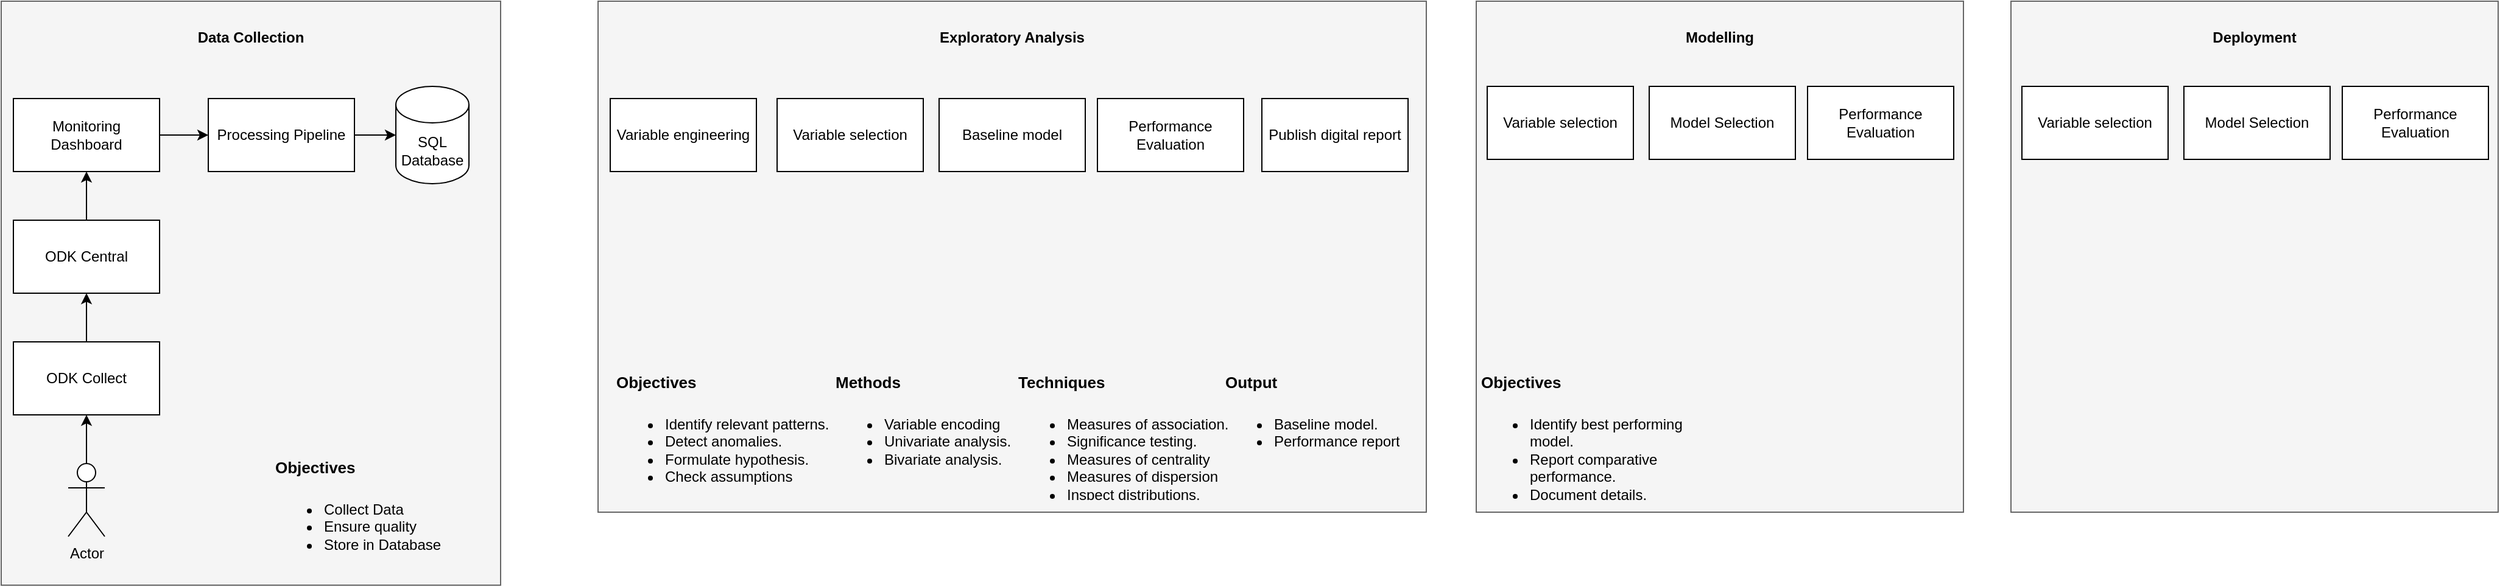 <mxfile version="13.7.3" type="device"><diagram id="jFOHnR8mKilamgEM2A7O" name="Page-1"><mxGraphModel dx="1673" dy="934" grid="1" gridSize="10" guides="1" tooltips="1" connect="1" arrows="1" fold="1" page="1" pageScale="1" pageWidth="827" pageHeight="1169" math="0" shadow="0"><root><mxCell id="0"/><mxCell id="1" parent="0"/><mxCell id="NvHOK0K9a2219yp1EVy4-14" value="" style="rounded=0;whiteSpace=wrap;html=1;fillColor=#f5f5f5;strokeColor=#666666;fontColor=#333333;" vertex="1" parent="1"><mxGeometry x="30" y="80" width="410" height="480" as="geometry"/></mxCell><mxCell id="NvHOK0K9a2219yp1EVy4-4" style="edgeStyle=orthogonalEdgeStyle;rounded=0;orthogonalLoop=1;jettySize=auto;html=1;entryX=0.5;entryY=1;entryDx=0;entryDy=0;" edge="1" parent="1" source="NvHOK0K9a2219yp1EVy4-1" target="NvHOK0K9a2219yp1EVy4-2"><mxGeometry relative="1" as="geometry"/></mxCell><mxCell id="NvHOK0K9a2219yp1EVy4-1" value="ODK Collect" style="rounded=0;whiteSpace=wrap;html=1;" vertex="1" parent="1"><mxGeometry x="40" y="360" width="120" height="60" as="geometry"/></mxCell><mxCell id="NvHOK0K9a2219yp1EVy4-28" style="edgeStyle=orthogonalEdgeStyle;rounded=0;orthogonalLoop=1;jettySize=auto;html=1;" edge="1" parent="1" source="NvHOK0K9a2219yp1EVy4-2" target="NvHOK0K9a2219yp1EVy4-11"><mxGeometry relative="1" as="geometry"/></mxCell><mxCell id="NvHOK0K9a2219yp1EVy4-2" value="ODK Central" style="rounded=0;whiteSpace=wrap;html=1;" vertex="1" parent="1"><mxGeometry x="40" y="260" width="120" height="60" as="geometry"/></mxCell><mxCell id="NvHOK0K9a2219yp1EVy4-30" style="edgeStyle=orthogonalEdgeStyle;rounded=0;orthogonalLoop=1;jettySize=auto;html=1;exitX=1;exitY=0.5;exitDx=0;exitDy=0;entryX=0;entryY=0.5;entryDx=0;entryDy=0;entryPerimeter=0;" edge="1" parent="1" source="NvHOK0K9a2219yp1EVy4-6" target="NvHOK0K9a2219yp1EVy4-25"><mxGeometry relative="1" as="geometry"/></mxCell><mxCell id="NvHOK0K9a2219yp1EVy4-6" value="Processing Pipeline" style="rounded=0;whiteSpace=wrap;html=1;" vertex="1" parent="1"><mxGeometry x="200" y="160" width="120" height="60" as="geometry"/></mxCell><mxCell id="NvHOK0K9a2219yp1EVy4-8" style="edgeStyle=orthogonalEdgeStyle;rounded=0;orthogonalLoop=1;jettySize=auto;html=1;" edge="1" parent="1" source="NvHOK0K9a2219yp1EVy4-7" target="NvHOK0K9a2219yp1EVy4-1"><mxGeometry relative="1" as="geometry"/></mxCell><mxCell id="NvHOK0K9a2219yp1EVy4-7" value="Actor" style="shape=umlActor;verticalLabelPosition=bottom;verticalAlign=top;html=1;outlineConnect=0;" vertex="1" parent="1"><mxGeometry x="85" y="460" width="30" height="60" as="geometry"/></mxCell><mxCell id="NvHOK0K9a2219yp1EVy4-29" style="edgeStyle=orthogonalEdgeStyle;rounded=0;orthogonalLoop=1;jettySize=auto;html=1;exitX=1;exitY=0.5;exitDx=0;exitDy=0;entryX=0;entryY=0.5;entryDx=0;entryDy=0;" edge="1" parent="1" source="NvHOK0K9a2219yp1EVy4-11" target="NvHOK0K9a2219yp1EVy4-6"><mxGeometry relative="1" as="geometry"/></mxCell><mxCell id="NvHOK0K9a2219yp1EVy4-11" value="Monitoring Dashboard" style="rounded=0;whiteSpace=wrap;html=1;" vertex="1" parent="1"><mxGeometry x="40" y="160" width="120" height="60" as="geometry"/></mxCell><mxCell id="NvHOK0K9a2219yp1EVy4-15" value="&lt;b&gt;&lt;font style=&quot;font-size: 12px&quot;&gt;Data Collection&lt;/font&gt;&lt;/b&gt;" style="text;html=1;strokeColor=none;fillColor=none;align=center;verticalAlign=middle;whiteSpace=wrap;rounded=0;" vertex="1" parent="1"><mxGeometry x="30" y="80" width="410" height="60" as="geometry"/></mxCell><mxCell id="NvHOK0K9a2219yp1EVy4-25" value="SQL&lt;br&gt;Database" style="shape=cylinder3;whiteSpace=wrap;html=1;boundedLbl=1;backgroundOutline=1;size=15;" vertex="1" parent="1"><mxGeometry x="354" y="150" width="60" height="80" as="geometry"/></mxCell><mxCell id="NvHOK0K9a2219yp1EVy4-32" value="" style="rounded=0;whiteSpace=wrap;html=1;fillColor=#f5f5f5;strokeColor=#666666;fontColor=#333333;" vertex="1" parent="1"><mxGeometry x="520" y="80" width="680" height="420" as="geometry"/></mxCell><mxCell id="NvHOK0K9a2219yp1EVy4-41" value="Variable engineering" style="rounded=0;whiteSpace=wrap;html=1;" vertex="1" parent="1"><mxGeometry x="530" y="160" width="120" height="60" as="geometry"/></mxCell><mxCell id="NvHOK0K9a2219yp1EVy4-42" value="Variable selection" style="rounded=0;whiteSpace=wrap;html=1;" vertex="1" parent="1"><mxGeometry x="667" y="160" width="120" height="60" as="geometry"/></mxCell><mxCell id="NvHOK0K9a2219yp1EVy4-43" value="Baseline model" style="rounded=0;whiteSpace=wrap;html=1;" vertex="1" parent="1"><mxGeometry x="800" y="160" width="120" height="60" as="geometry"/></mxCell><mxCell id="NvHOK0K9a2219yp1EVy4-44" value="Performance Evaluation" style="rounded=0;whiteSpace=wrap;html=1;" vertex="1" parent="1"><mxGeometry x="930" y="160" width="120" height="60" as="geometry"/></mxCell><mxCell id="NvHOK0K9a2219yp1EVy4-45" value="&lt;b&gt;&lt;font style=&quot;font-size: 12px&quot;&gt;Exploratory Analysis&lt;/font&gt;&lt;/b&gt;" style="text;html=1;align=center;verticalAlign=middle;whiteSpace=wrap;rounded=0;" vertex="1" parent="1"><mxGeometry x="520" y="80" width="680" height="60" as="geometry"/></mxCell><mxCell id="NvHOK0K9a2219yp1EVy4-47" value="&lt;h1&gt;&lt;font style=&quot;font-size: 13px&quot;&gt;Objectives&lt;/font&gt;&lt;/h1&gt;&lt;p&gt;&lt;/p&gt;&lt;ul&gt;&lt;li&gt;Identify relevant patterns.&lt;/li&gt;&lt;li&gt;Detect anomalies.&lt;/li&gt;&lt;li&gt;Formulate hypothesis.&lt;/li&gt;&lt;li&gt;Check assumptions&lt;/li&gt;&lt;/ul&gt;&lt;p&gt;&lt;/p&gt;" style="text;html=1;strokeColor=none;fillColor=none;spacing=5;spacingTop=-20;whiteSpace=wrap;overflow=hidden;rounded=0;" vertex="1" parent="1"><mxGeometry x="530" y="370" width="190" height="120" as="geometry"/></mxCell><mxCell id="NvHOK0K9a2219yp1EVy4-48" value="&lt;h1&gt;&lt;font style=&quot;font-size: 13px&quot;&gt;Methods&lt;/font&gt;&lt;/h1&gt;&lt;p&gt;&lt;/p&gt;&lt;ul&gt;&lt;li&gt;Variable encoding&lt;/li&gt;&lt;li&gt;Univariate analysis.&lt;/li&gt;&lt;li&gt;Bivariate analysis.&lt;/li&gt;&lt;/ul&gt;&lt;p&gt;&lt;/p&gt;" style="text;html=1;strokeColor=none;fillColor=none;spacing=5;spacingTop=-20;whiteSpace=wrap;overflow=hidden;rounded=0;" vertex="1" parent="1"><mxGeometry x="710" y="370" width="190" height="120" as="geometry"/></mxCell><mxCell id="NvHOK0K9a2219yp1EVy4-49" value="&lt;h1&gt;&lt;font style=&quot;font-size: 13px&quot;&gt;Techniques&lt;/font&gt;&lt;/h1&gt;&lt;p&gt;&lt;/p&gt;&lt;ul&gt;&lt;li&gt;Measures of association.&lt;/li&gt;&lt;li&gt;Significance testing.&lt;/li&gt;&lt;li&gt;Measures of centrality&lt;/li&gt;&lt;li&gt;Measures of dispersion&lt;/li&gt;&lt;li&gt;Inspect distributions.&lt;/li&gt;&lt;/ul&gt;&lt;p&gt;&lt;/p&gt;" style="text;html=1;strokeColor=none;fillColor=none;spacing=5;spacingTop=-20;whiteSpace=wrap;overflow=hidden;rounded=0;" vertex="1" parent="1"><mxGeometry x="860" y="370" width="190" height="120" as="geometry"/></mxCell><mxCell id="NvHOK0K9a2219yp1EVy4-50" value="&lt;h1&gt;&lt;font style=&quot;font-size: 13px&quot;&gt;Output&lt;/font&gt;&lt;/h1&gt;&lt;p&gt;&lt;/p&gt;&lt;ul&gt;&lt;li&gt;Baseline model.&lt;/li&gt;&lt;li&gt;Performance report&lt;/li&gt;&lt;/ul&gt;&lt;p&gt;&lt;/p&gt;" style="text;html=1;strokeColor=none;fillColor=none;spacing=5;spacingTop=-20;whiteSpace=wrap;overflow=hidden;rounded=0;" vertex="1" parent="1"><mxGeometry x="1030" y="370" width="170" height="120" as="geometry"/></mxCell><mxCell id="NvHOK0K9a2219yp1EVy4-51" value="&lt;h1&gt;&lt;font style=&quot;font-size: 13px&quot;&gt;Objectives&lt;/font&gt;&lt;/h1&gt;&lt;p&gt;&lt;/p&gt;&lt;ul&gt;&lt;li&gt;Collect Data&lt;/li&gt;&lt;li&gt;Ensure quality&lt;/li&gt;&lt;li&gt;Store in Database&lt;/li&gt;&lt;/ul&gt;&lt;p&gt;&lt;/p&gt;" style="text;html=1;strokeColor=none;fillColor=none;spacing=5;spacingTop=-20;whiteSpace=wrap;overflow=hidden;rounded=0;" vertex="1" parent="1"><mxGeometry x="250" y="440" width="190" height="120" as="geometry"/></mxCell><mxCell id="NvHOK0K9a2219yp1EVy4-52" value="Publish digital report" style="rounded=0;whiteSpace=wrap;html=1;" vertex="1" parent="1"><mxGeometry x="1065" y="160" width="120" height="60" as="geometry"/></mxCell><mxCell id="NvHOK0K9a2219yp1EVy4-53" value="" style="rounded=0;whiteSpace=wrap;html=1;fillColor=#f5f5f5;strokeColor=#666666;fontColor=#333333;" vertex="1" parent="1"><mxGeometry x="1241" y="80" width="400" height="420" as="geometry"/></mxCell><mxCell id="NvHOK0K9a2219yp1EVy4-54" value="&lt;b&gt;&lt;font style=&quot;font-size: 12px&quot;&gt;Modelling&lt;/font&gt;&lt;/b&gt;" style="text;html=1;align=center;verticalAlign=middle;whiteSpace=wrap;rounded=0;" vertex="1" parent="1"><mxGeometry x="1241" y="80" width="400" height="60" as="geometry"/></mxCell><mxCell id="NvHOK0K9a2219yp1EVy4-55" value="Variable selection" style="rounded=0;whiteSpace=wrap;html=1;" vertex="1" parent="1"><mxGeometry x="1250" y="150" width="120" height="60" as="geometry"/></mxCell><mxCell id="NvHOK0K9a2219yp1EVy4-56" value="Model Selection" style="rounded=0;whiteSpace=wrap;html=1;" vertex="1" parent="1"><mxGeometry x="1383" y="150" width="120" height="60" as="geometry"/></mxCell><mxCell id="NvHOK0K9a2219yp1EVy4-57" value="Performance Evaluation" style="rounded=0;whiteSpace=wrap;html=1;" vertex="1" parent="1"><mxGeometry x="1513" y="150" width="120" height="60" as="geometry"/></mxCell><mxCell id="NvHOK0K9a2219yp1EVy4-59" value="" style="rounded=0;whiteSpace=wrap;html=1;fillColor=#f5f5f5;strokeColor=#666666;fontColor=#333333;" vertex="1" parent="1"><mxGeometry x="1680" y="80" width="400" height="420" as="geometry"/></mxCell><mxCell id="NvHOK0K9a2219yp1EVy4-60" value="&lt;b&gt;&lt;font style=&quot;font-size: 12px&quot;&gt;Deployment&lt;/font&gt;&lt;/b&gt;" style="text;html=1;align=center;verticalAlign=middle;whiteSpace=wrap;rounded=0;" vertex="1" parent="1"><mxGeometry x="1680" y="80" width="400" height="60" as="geometry"/></mxCell><mxCell id="NvHOK0K9a2219yp1EVy4-61" value="Variable selection" style="rounded=0;whiteSpace=wrap;html=1;" vertex="1" parent="1"><mxGeometry x="1689" y="150" width="120" height="60" as="geometry"/></mxCell><mxCell id="NvHOK0K9a2219yp1EVy4-62" value="Model Selection" style="rounded=0;whiteSpace=wrap;html=1;" vertex="1" parent="1"><mxGeometry x="1822" y="150" width="120" height="60" as="geometry"/></mxCell><mxCell id="NvHOK0K9a2219yp1EVy4-63" value="Performance Evaluation" style="rounded=0;whiteSpace=wrap;html=1;" vertex="1" parent="1"><mxGeometry x="1952" y="150" width="120" height="60" as="geometry"/></mxCell><mxCell id="NvHOK0K9a2219yp1EVy4-64" value="&lt;h1&gt;&lt;font style=&quot;font-size: 13px&quot;&gt;Objectives&lt;/font&gt;&lt;/h1&gt;&lt;p&gt;&lt;/p&gt;&lt;ul&gt;&lt;li&gt;Identify best performing model.&lt;/li&gt;&lt;li&gt;Report comparative performance.&lt;/li&gt;&lt;li&gt;Document details.&lt;/li&gt;&lt;/ul&gt;&lt;p&gt;&lt;/p&gt;" style="text;html=1;strokeColor=none;fillColor=none;spacing=5;spacingTop=-20;whiteSpace=wrap;overflow=hidden;rounded=0;" vertex="1" parent="1"><mxGeometry x="1240" y="370" width="200" height="130" as="geometry"/></mxCell></root></mxGraphModel></diagram></mxfile>